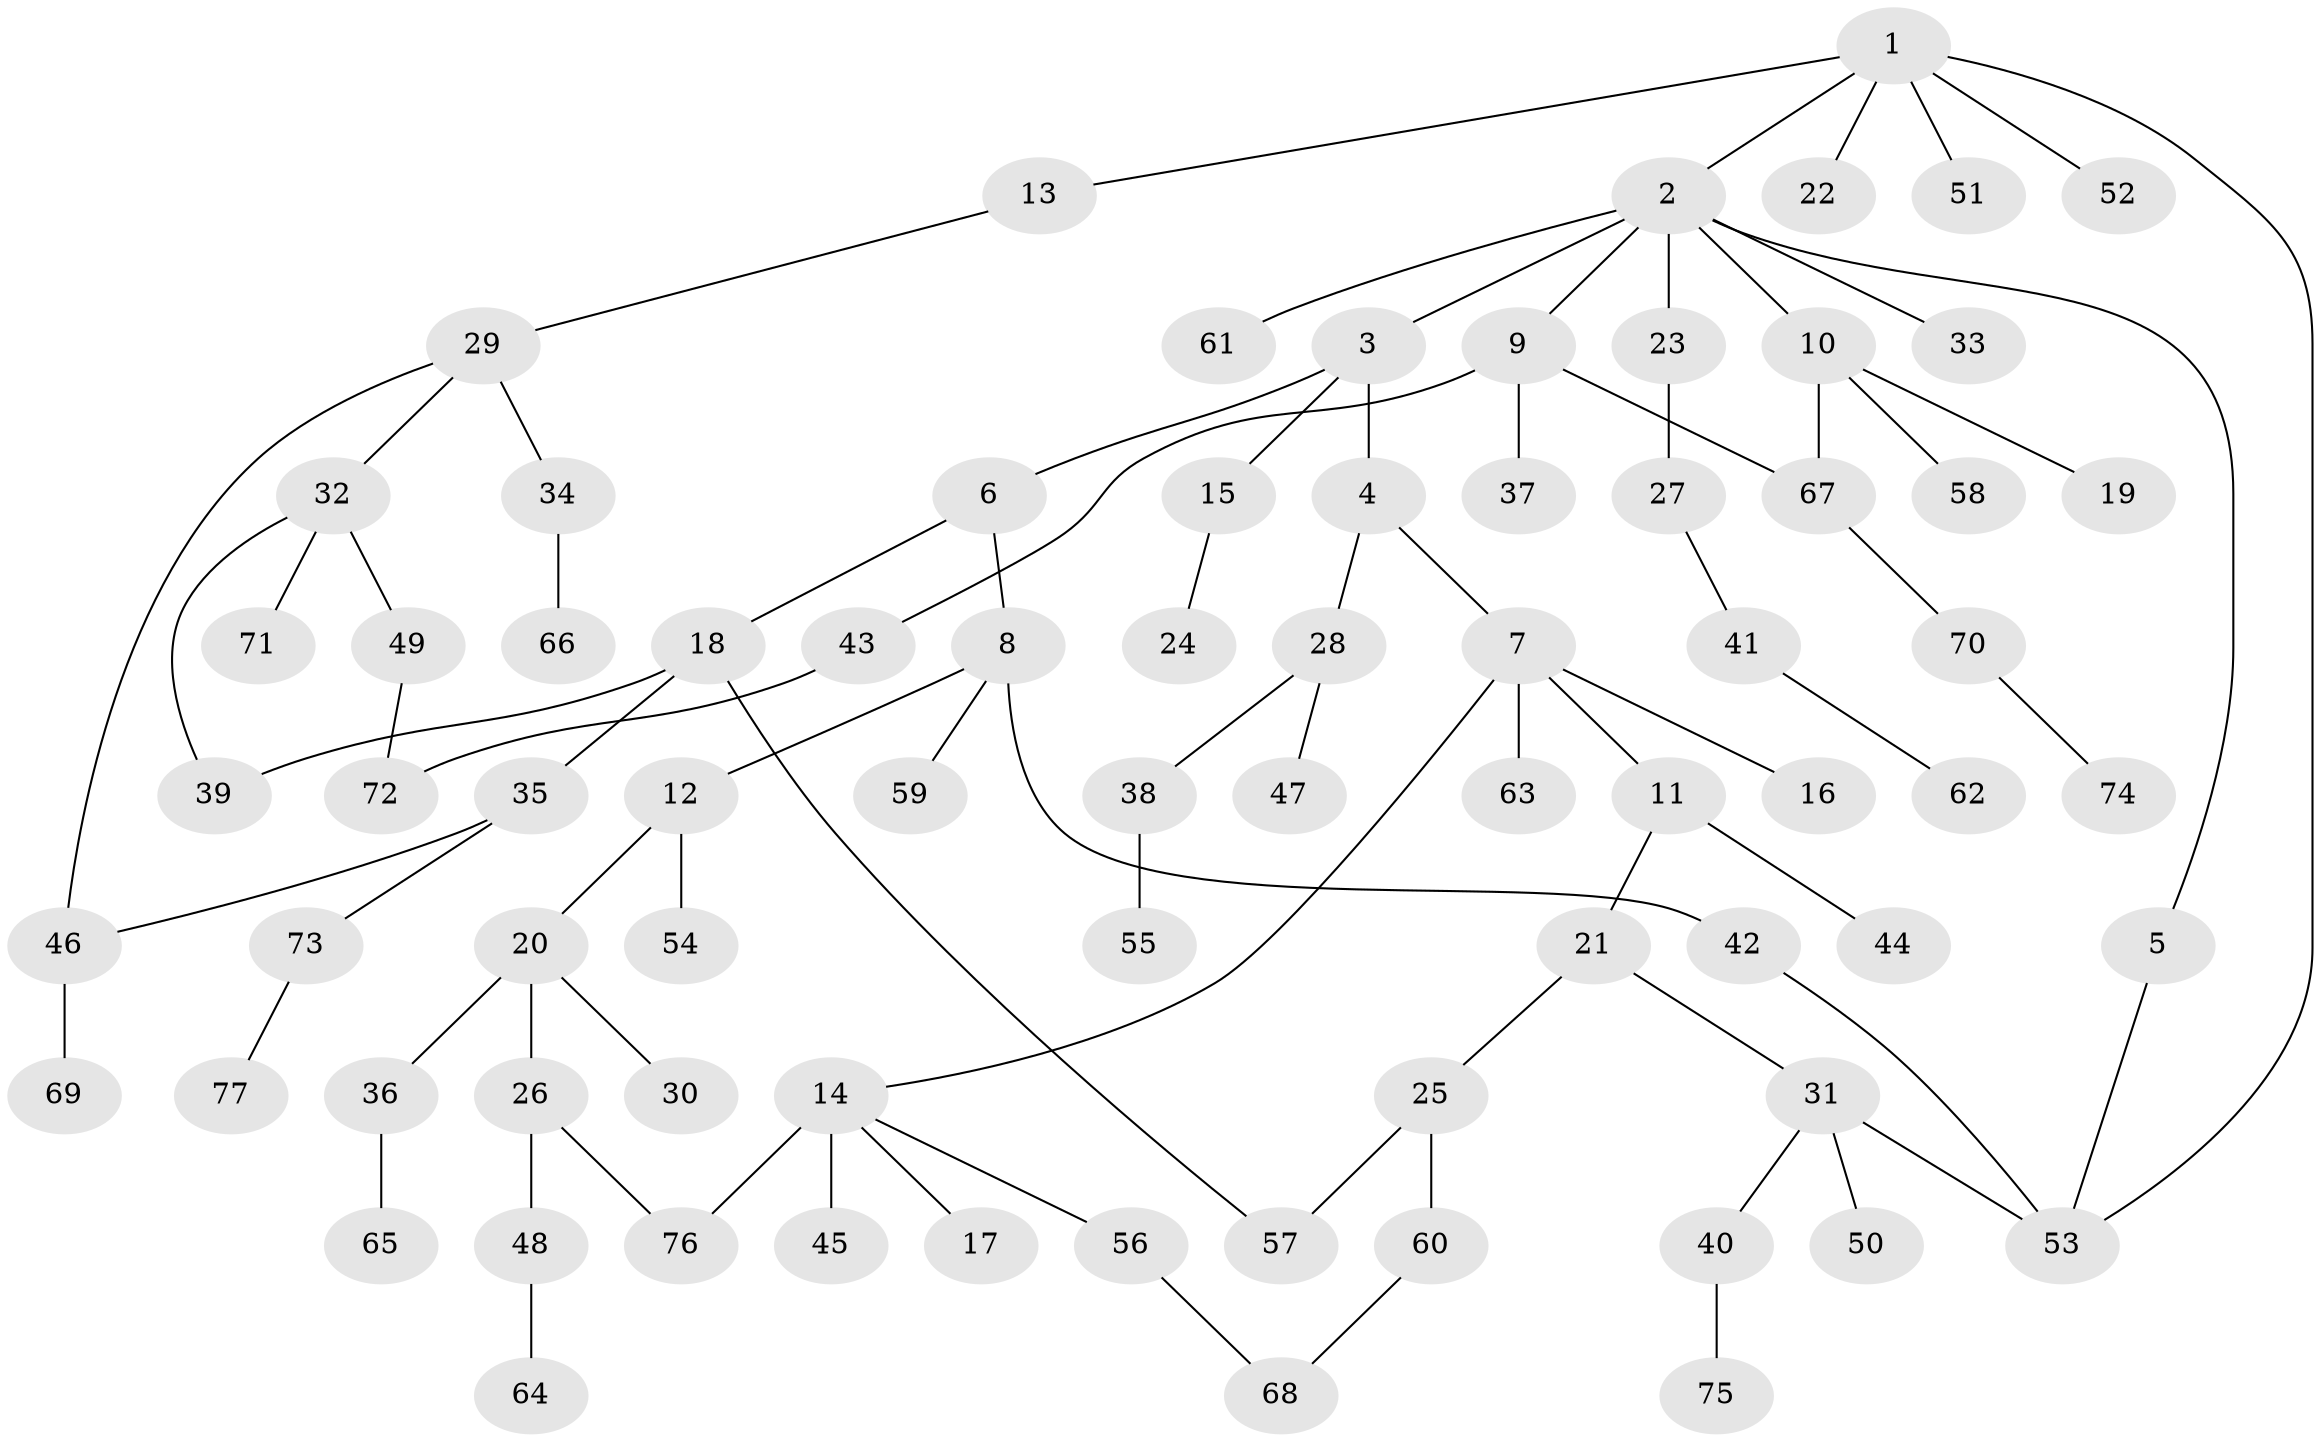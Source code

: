 // Generated by graph-tools (version 1.1) at 2025/13/03/09/25 04:13:16]
// undirected, 77 vertices, 86 edges
graph export_dot {
graph [start="1"]
  node [color=gray90,style=filled];
  1;
  2;
  3;
  4;
  5;
  6;
  7;
  8;
  9;
  10;
  11;
  12;
  13;
  14;
  15;
  16;
  17;
  18;
  19;
  20;
  21;
  22;
  23;
  24;
  25;
  26;
  27;
  28;
  29;
  30;
  31;
  32;
  33;
  34;
  35;
  36;
  37;
  38;
  39;
  40;
  41;
  42;
  43;
  44;
  45;
  46;
  47;
  48;
  49;
  50;
  51;
  52;
  53;
  54;
  55;
  56;
  57;
  58;
  59;
  60;
  61;
  62;
  63;
  64;
  65;
  66;
  67;
  68;
  69;
  70;
  71;
  72;
  73;
  74;
  75;
  76;
  77;
  1 -- 2;
  1 -- 13;
  1 -- 22;
  1 -- 51;
  1 -- 52;
  1 -- 53;
  2 -- 3;
  2 -- 5;
  2 -- 9;
  2 -- 10;
  2 -- 23;
  2 -- 33;
  2 -- 61;
  3 -- 4;
  3 -- 6;
  3 -- 15;
  4 -- 7;
  4 -- 28;
  5 -- 53;
  6 -- 8;
  6 -- 18;
  7 -- 11;
  7 -- 14;
  7 -- 16;
  7 -- 63;
  8 -- 12;
  8 -- 42;
  8 -- 59;
  9 -- 37;
  9 -- 43;
  9 -- 67;
  10 -- 19;
  10 -- 58;
  10 -- 67;
  11 -- 21;
  11 -- 44;
  12 -- 20;
  12 -- 54;
  13 -- 29;
  14 -- 17;
  14 -- 45;
  14 -- 56;
  14 -- 76;
  15 -- 24;
  18 -- 35;
  18 -- 39;
  18 -- 57;
  20 -- 26;
  20 -- 30;
  20 -- 36;
  21 -- 25;
  21 -- 31;
  23 -- 27;
  25 -- 57;
  25 -- 60;
  26 -- 48;
  26 -- 76;
  27 -- 41;
  28 -- 38;
  28 -- 47;
  29 -- 32;
  29 -- 34;
  29 -- 46;
  31 -- 40;
  31 -- 50;
  31 -- 53;
  32 -- 49;
  32 -- 71;
  32 -- 39;
  34 -- 66;
  35 -- 73;
  35 -- 46;
  36 -- 65;
  38 -- 55;
  40 -- 75;
  41 -- 62;
  42 -- 53;
  43 -- 72;
  46 -- 69;
  48 -- 64;
  49 -- 72;
  56 -- 68;
  60 -- 68;
  67 -- 70;
  70 -- 74;
  73 -- 77;
}
